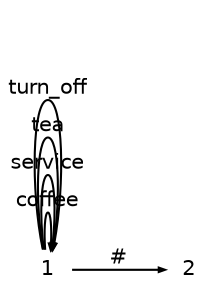 digraph g
{
   graph [rankdir=LR];
   edge [arrowsize=0.3,fontsize=10,fontname=Helvetica];
   node [shape=plaintext,width=.3,height=.2,fontsize=10,fontname=Helvetica];
   1->1 [label="coffee"];
   1->1 [label="service"];
   1->1 [label="tea"];
   1->1 [label="turn_off"];
   1->2 [label="#"];
}
